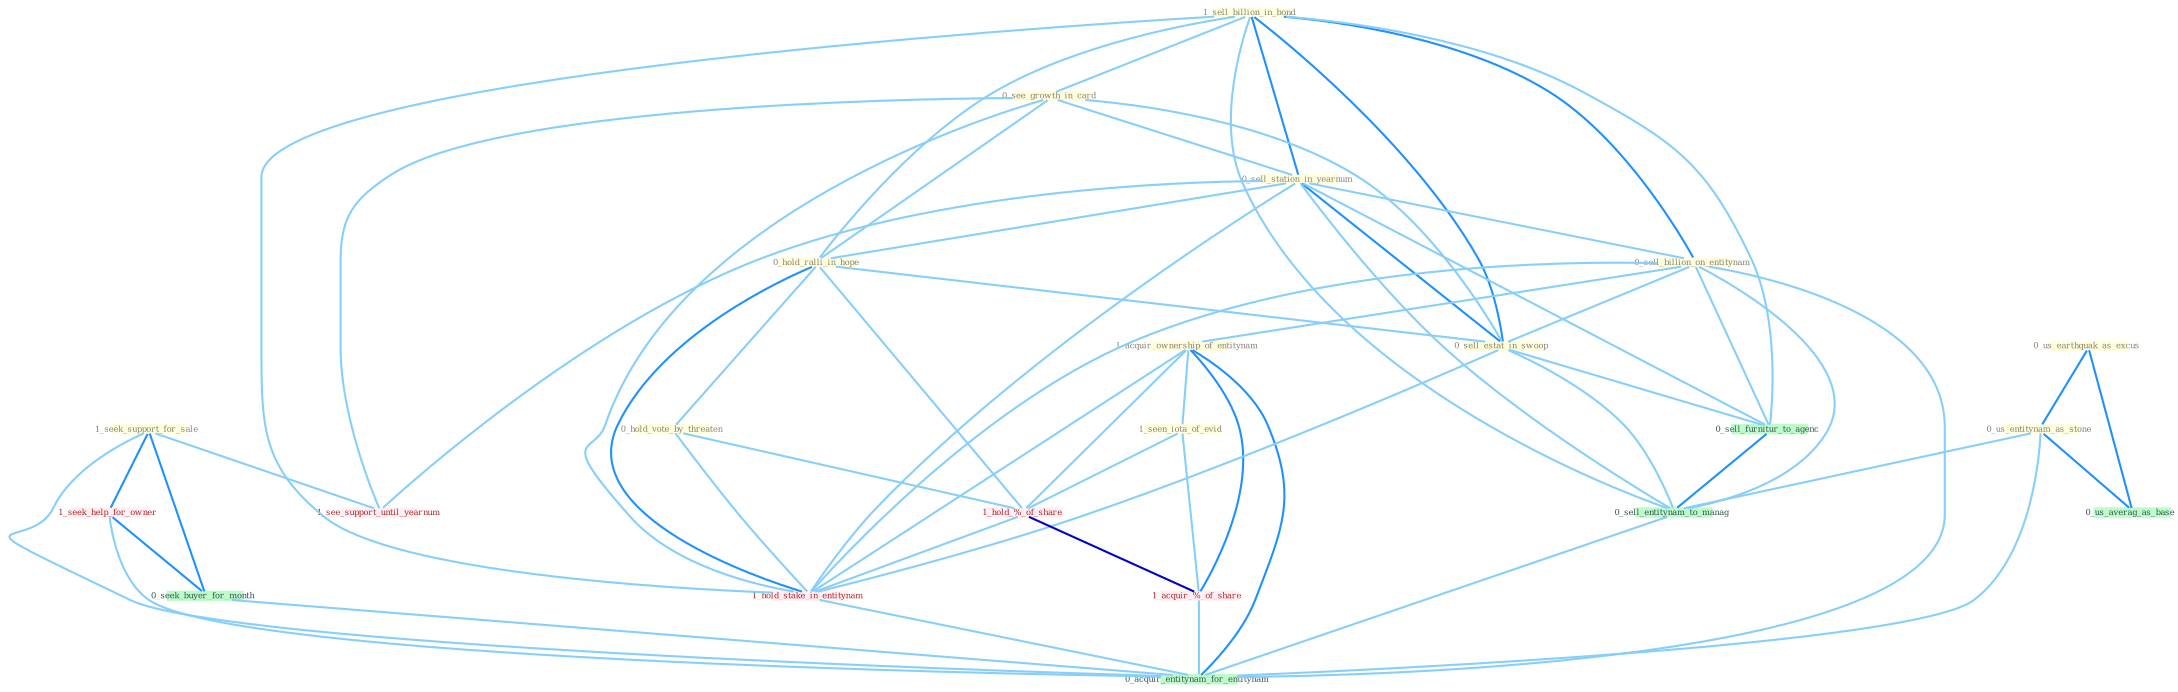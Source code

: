 Graph G{ 
    node
    [shape=polygon,style=filled,width=.5,height=.06,color="#BDFCC9",fixedsize=true,fontsize=4,
    fontcolor="#2f4f4f"];
    {node
    [color="#ffffe0", fontcolor="#8b7d6b"] "1_seek_support_for_sale " "1_sell_billion_in_bond " "0_see_growth_in_card " "0_sell_station_in_yearnum " "0_hold_ralli_in_hope " "0_us_earthquak_as_excus " "0_sell_billion_on_entitynam " "1_acquir_ownership_of_entitynam " "0_hold_vote_by_threaten " "0_us_entitynam_as_stone " "0_sell_estat_in_swoop " "1_seen_iota_of_evid "}
{node [color="#fff0f5", fontcolor="#b22222"] "1_hold_%_of_share " "1_hold_stake_in_entitynam " "1_seek_help_for_owner " "1_acquir_%_of_share " "1_see_support_until_yearnum "}
edge [color="#B0E2FF"];

	"1_seek_support_for_sale " -- "1_seek_help_for_owner " [w="2", color="#1e90ff" , len=0.8];
	"1_seek_support_for_sale " -- "0_seek_buyer_for_month " [w="2", color="#1e90ff" , len=0.8];
	"1_seek_support_for_sale " -- "1_see_support_until_yearnum " [w="1", color="#87cefa" ];
	"1_seek_support_for_sale " -- "0_acquir_entitynam_for_entitynam " [w="1", color="#87cefa" ];
	"1_sell_billion_in_bond " -- "0_see_growth_in_card " [w="1", color="#87cefa" ];
	"1_sell_billion_in_bond " -- "0_sell_station_in_yearnum " [w="2", color="#1e90ff" , len=0.8];
	"1_sell_billion_in_bond " -- "0_hold_ralli_in_hope " [w="1", color="#87cefa" ];
	"1_sell_billion_in_bond " -- "0_sell_billion_on_entitynam " [w="2", color="#1e90ff" , len=0.8];
	"1_sell_billion_in_bond " -- "0_sell_estat_in_swoop " [w="2", color="#1e90ff" , len=0.8];
	"1_sell_billion_in_bond " -- "1_hold_stake_in_entitynam " [w="1", color="#87cefa" ];
	"1_sell_billion_in_bond " -- "0_sell_furnitur_to_agenc " [w="1", color="#87cefa" ];
	"1_sell_billion_in_bond " -- "0_sell_entitynam_to_manag " [w="1", color="#87cefa" ];
	"0_see_growth_in_card " -- "0_sell_station_in_yearnum " [w="1", color="#87cefa" ];
	"0_see_growth_in_card " -- "0_hold_ralli_in_hope " [w="1", color="#87cefa" ];
	"0_see_growth_in_card " -- "0_sell_estat_in_swoop " [w="1", color="#87cefa" ];
	"0_see_growth_in_card " -- "1_hold_stake_in_entitynam " [w="1", color="#87cefa" ];
	"0_see_growth_in_card " -- "1_see_support_until_yearnum " [w="1", color="#87cefa" ];
	"0_sell_station_in_yearnum " -- "0_hold_ralli_in_hope " [w="1", color="#87cefa" ];
	"0_sell_station_in_yearnum " -- "0_sell_billion_on_entitynam " [w="1", color="#87cefa" ];
	"0_sell_station_in_yearnum " -- "0_sell_estat_in_swoop " [w="2", color="#1e90ff" , len=0.8];
	"0_sell_station_in_yearnum " -- "1_hold_stake_in_entitynam " [w="1", color="#87cefa" ];
	"0_sell_station_in_yearnum " -- "1_see_support_until_yearnum " [w="1", color="#87cefa" ];
	"0_sell_station_in_yearnum " -- "0_sell_furnitur_to_agenc " [w="1", color="#87cefa" ];
	"0_sell_station_in_yearnum " -- "0_sell_entitynam_to_manag " [w="1", color="#87cefa" ];
	"0_hold_ralli_in_hope " -- "0_hold_vote_by_threaten " [w="1", color="#87cefa" ];
	"0_hold_ralli_in_hope " -- "0_sell_estat_in_swoop " [w="1", color="#87cefa" ];
	"0_hold_ralli_in_hope " -- "1_hold_%_of_share " [w="1", color="#87cefa" ];
	"0_hold_ralli_in_hope " -- "1_hold_stake_in_entitynam " [w="2", color="#1e90ff" , len=0.8];
	"0_us_earthquak_as_excus " -- "0_us_entitynam_as_stone " [w="2", color="#1e90ff" , len=0.8];
	"0_us_earthquak_as_excus " -- "0_us_averag_as_base " [w="2", color="#1e90ff" , len=0.8];
	"0_sell_billion_on_entitynam " -- "1_acquir_ownership_of_entitynam " [w="1", color="#87cefa" ];
	"0_sell_billion_on_entitynam " -- "0_sell_estat_in_swoop " [w="1", color="#87cefa" ];
	"0_sell_billion_on_entitynam " -- "1_hold_stake_in_entitynam " [w="1", color="#87cefa" ];
	"0_sell_billion_on_entitynam " -- "0_sell_furnitur_to_agenc " [w="1", color="#87cefa" ];
	"0_sell_billion_on_entitynam " -- "0_sell_entitynam_to_manag " [w="1", color="#87cefa" ];
	"0_sell_billion_on_entitynam " -- "0_acquir_entitynam_for_entitynam " [w="1", color="#87cefa" ];
	"1_acquir_ownership_of_entitynam " -- "1_seen_iota_of_evid " [w="1", color="#87cefa" ];
	"1_acquir_ownership_of_entitynam " -- "1_hold_%_of_share " [w="1", color="#87cefa" ];
	"1_acquir_ownership_of_entitynam " -- "1_hold_stake_in_entitynam " [w="1", color="#87cefa" ];
	"1_acquir_ownership_of_entitynam " -- "1_acquir_%_of_share " [w="2", color="#1e90ff" , len=0.8];
	"1_acquir_ownership_of_entitynam " -- "0_acquir_entitynam_for_entitynam " [w="2", color="#1e90ff" , len=0.8];
	"0_hold_vote_by_threaten " -- "1_hold_%_of_share " [w="1", color="#87cefa" ];
	"0_hold_vote_by_threaten " -- "1_hold_stake_in_entitynam " [w="1", color="#87cefa" ];
	"0_us_entitynam_as_stone " -- "0_us_averag_as_base " [w="2", color="#1e90ff" , len=0.8];
	"0_us_entitynam_as_stone " -- "0_sell_entitynam_to_manag " [w="1", color="#87cefa" ];
	"0_us_entitynam_as_stone " -- "0_acquir_entitynam_for_entitynam " [w="1", color="#87cefa" ];
	"0_sell_estat_in_swoop " -- "1_hold_stake_in_entitynam " [w="1", color="#87cefa" ];
	"0_sell_estat_in_swoop " -- "0_sell_furnitur_to_agenc " [w="1", color="#87cefa" ];
	"0_sell_estat_in_swoop " -- "0_sell_entitynam_to_manag " [w="1", color="#87cefa" ];
	"1_seen_iota_of_evid " -- "1_hold_%_of_share " [w="1", color="#87cefa" ];
	"1_seen_iota_of_evid " -- "1_acquir_%_of_share " [w="1", color="#87cefa" ];
	"1_hold_%_of_share " -- "1_hold_stake_in_entitynam " [w="1", color="#87cefa" ];
	"1_hold_%_of_share " -- "1_acquir_%_of_share " [w="3", color="#0000cd" , len=0.6];
	"1_hold_stake_in_entitynam " -- "0_acquir_entitynam_for_entitynam " [w="1", color="#87cefa" ];
	"1_seek_help_for_owner " -- "0_seek_buyer_for_month " [w="2", color="#1e90ff" , len=0.8];
	"1_seek_help_for_owner " -- "0_acquir_entitynam_for_entitynam " [w="1", color="#87cefa" ];
	"0_seek_buyer_for_month " -- "0_acquir_entitynam_for_entitynam " [w="1", color="#87cefa" ];
	"1_acquir_%_of_share " -- "0_acquir_entitynam_for_entitynam " [w="1", color="#87cefa" ];
	"0_sell_furnitur_to_agenc " -- "0_sell_entitynam_to_manag " [w="2", color="#1e90ff" , len=0.8];
	"0_sell_entitynam_to_manag " -- "0_acquir_entitynam_for_entitynam " [w="1", color="#87cefa" ];
}